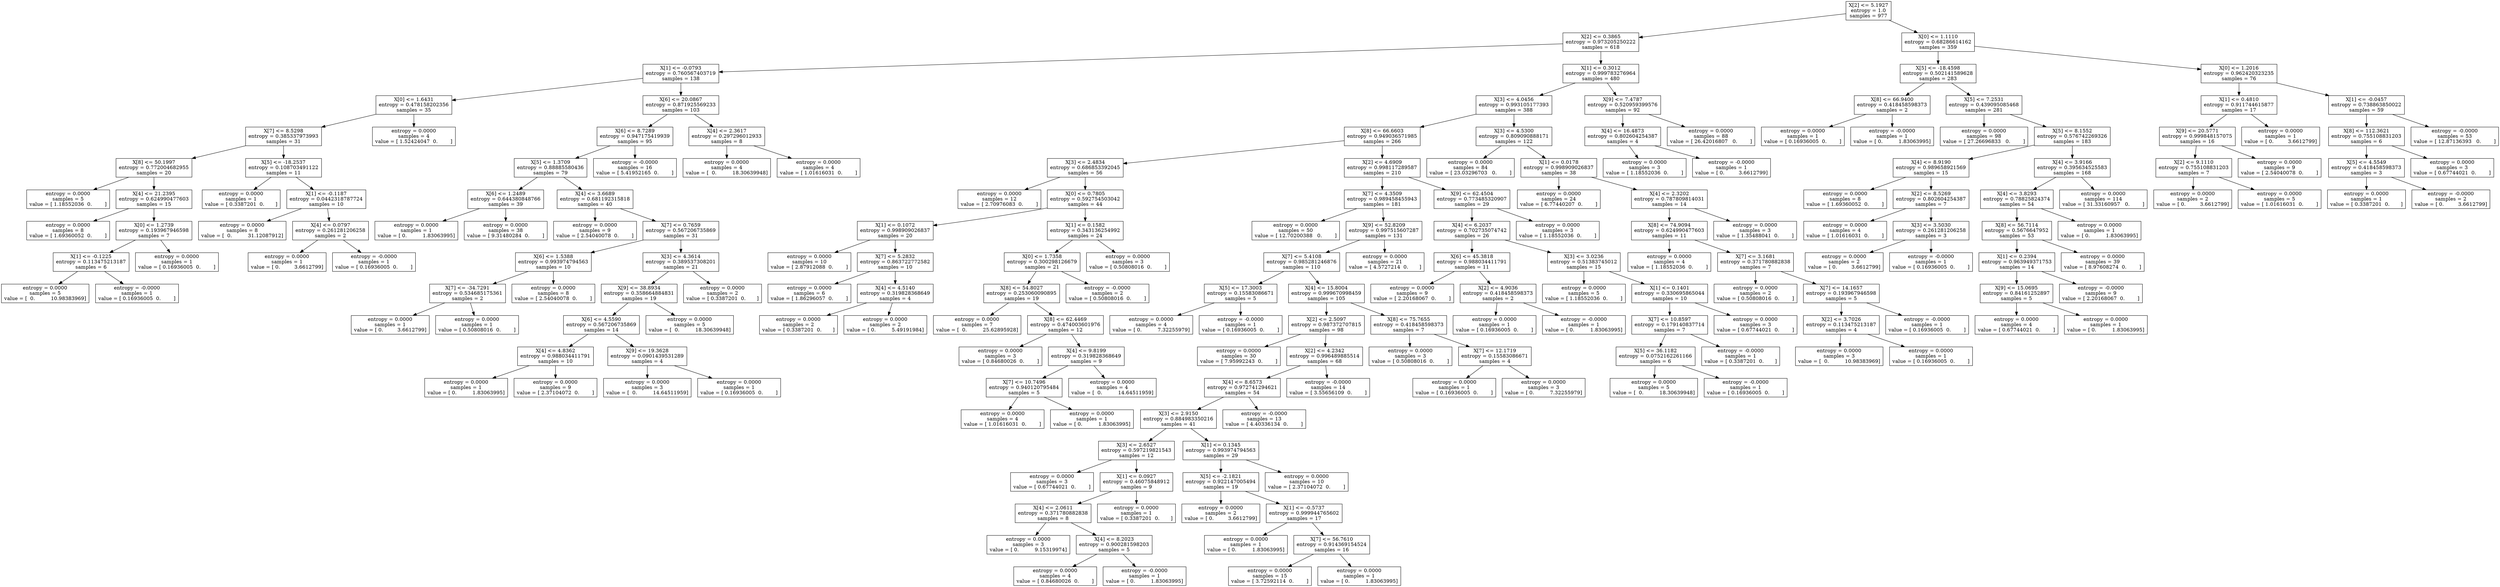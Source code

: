 digraph Tree {
0 [label="X[2] <= 5.1927\nentropy = 1.0\nsamples = 977", shape="box"] ;
1 [label="X[2] <= 0.3865\nentropy = 0.973205250222\nsamples = 618", shape="box"] ;
0 -> 1 ;
2 [label="X[1] <= -0.0793\nentropy = 0.760567403719\nsamples = 138", shape="box"] ;
1 -> 2 ;
3 [label="X[0] <= 1.6431\nentropy = 0.478158202356\nsamples = 35", shape="box"] ;
2 -> 3 ;
4 [label="X[7] <= 8.5298\nentropy = 0.385337973993\nsamples = 31", shape="box"] ;
3 -> 4 ;
5 [label="X[8] <= 50.1997\nentropy = 0.772004682955\nsamples = 20", shape="box"] ;
4 -> 5 ;
6 [label="entropy = 0.0000\nsamples = 5\nvalue = [ 1.18552036  0.        ]", shape="box"] ;
5 -> 6 ;
7 [label="X[4] <= 21.2395\nentropy = 0.624990477603\nsamples = 15", shape="box"] ;
5 -> 7 ;
8 [label="entropy = 0.0000\nsamples = 8\nvalue = [ 1.69360052  0.        ]", shape="box"] ;
7 -> 8 ;
9 [label="X[0] <= 1.2739\nentropy = 0.193967946598\nsamples = 7", shape="box"] ;
7 -> 9 ;
10 [label="X[1] <= -0.1225\nentropy = 0.113475213187\nsamples = 6", shape="box"] ;
9 -> 10 ;
11 [label="entropy = 0.0000\nsamples = 5\nvalue = [  0.          10.98383969]", shape="box"] ;
10 -> 11 ;
12 [label="entropy = -0.0000\nsamples = 1\nvalue = [ 0.16936005  0.        ]", shape="box"] ;
10 -> 12 ;
13 [label="entropy = 0.0000\nsamples = 1\nvalue = [ 0.16936005  0.        ]", shape="box"] ;
9 -> 13 ;
14 [label="X[5] <= -18.2537\nentropy = 0.108703491122\nsamples = 11", shape="box"] ;
4 -> 14 ;
15 [label="entropy = 0.0000\nsamples = 1\nvalue = [ 0.3387201  0.       ]", shape="box"] ;
14 -> 15 ;
16 [label="X[1] <= -0.1187\nentropy = 0.0442318787724\nsamples = 10", shape="box"] ;
14 -> 16 ;
17 [label="entropy = 0.0000\nsamples = 8\nvalue = [  0.          31.12087912]", shape="box"] ;
16 -> 17 ;
18 [label="X[4] <= 0.0797\nentropy = 0.261281206258\nsamples = 2", shape="box"] ;
16 -> 18 ;
19 [label="entropy = 0.0000\nsamples = 1\nvalue = [ 0.         3.6612799]", shape="box"] ;
18 -> 19 ;
20 [label="entropy = -0.0000\nsamples = 1\nvalue = [ 0.16936005  0.        ]", shape="box"] ;
18 -> 20 ;
21 [label="entropy = 0.0000\nsamples = 4\nvalue = [ 1.52424047  0.        ]", shape="box"] ;
3 -> 21 ;
22 [label="X[6] <= 20.0867\nentropy = 0.871925569233\nsamples = 103", shape="box"] ;
2 -> 22 ;
23 [label="X[6] <= 8.7289\nentropy = 0.947175419939\nsamples = 95", shape="box"] ;
22 -> 23 ;
24 [label="X[5] <= 1.3709\nentropy = 0.88885580436\nsamples = 79", shape="box"] ;
23 -> 24 ;
25 [label="X[6] <= 1.2489\nentropy = 0.644380848766\nsamples = 39", shape="box"] ;
24 -> 25 ;
26 [label="entropy = 0.0000\nsamples = 1\nvalue = [ 0.          1.83063995]", shape="box"] ;
25 -> 26 ;
27 [label="entropy = 0.0000\nsamples = 38\nvalue = [ 9.31480284  0.        ]", shape="box"] ;
25 -> 27 ;
28 [label="X[4] <= 3.6689\nentropy = 0.681192315818\nsamples = 40", shape="box"] ;
24 -> 28 ;
29 [label="entropy = 0.0000\nsamples = 9\nvalue = [ 2.54040078  0.        ]", shape="box"] ;
28 -> 29 ;
30 [label="X[7] <= 0.7659\nentropy = 0.567206735869\nsamples = 31", shape="box"] ;
28 -> 30 ;
31 [label="X[6] <= 1.5388\nentropy = 0.993974794563\nsamples = 10", shape="box"] ;
30 -> 31 ;
32 [label="X[7] <= -34.7291\nentropy = 0.534685175361\nsamples = 2", shape="box"] ;
31 -> 32 ;
33 [label="entropy = 0.0000\nsamples = 1\nvalue = [ 0.         3.6612799]", shape="box"] ;
32 -> 33 ;
34 [label="entropy = 0.0000\nsamples = 1\nvalue = [ 0.50808016  0.        ]", shape="box"] ;
32 -> 34 ;
35 [label="entropy = 0.0000\nsamples = 8\nvalue = [ 2.54040078  0.        ]", shape="box"] ;
31 -> 35 ;
36 [label="X[3] <= 4.3614\nentropy = 0.389537308201\nsamples = 21", shape="box"] ;
30 -> 36 ;
37 [label="X[9] <= 38.8934\nentropy = 0.358664884831\nsamples = 19", shape="box"] ;
36 -> 37 ;
38 [label="X[6] <= 4.5590\nentropy = 0.567206735869\nsamples = 14", shape="box"] ;
37 -> 38 ;
39 [label="X[4] <= 4.8362\nentropy = 0.988034411791\nsamples = 10", shape="box"] ;
38 -> 39 ;
40 [label="entropy = 0.0000\nsamples = 1\nvalue = [ 0.          1.83063995]", shape="box"] ;
39 -> 40 ;
41 [label="entropy = 0.0000\nsamples = 9\nvalue = [ 2.37104072  0.        ]", shape="box"] ;
39 -> 41 ;
42 [label="X[9] <= 19.3628\nentropy = 0.0901439531289\nsamples = 4", shape="box"] ;
38 -> 42 ;
43 [label="entropy = 0.0000\nsamples = 3\nvalue = [  0.          14.64511959]", shape="box"] ;
42 -> 43 ;
44 [label="entropy = 0.0000\nsamples = 1\nvalue = [ 0.16936005  0.        ]", shape="box"] ;
42 -> 44 ;
45 [label="entropy = 0.0000\nsamples = 5\nvalue = [  0.          18.30639948]", shape="box"] ;
37 -> 45 ;
46 [label="entropy = 0.0000\nsamples = 2\nvalue = [ 0.3387201  0.       ]", shape="box"] ;
36 -> 46 ;
47 [label="entropy = -0.0000\nsamples = 16\nvalue = [ 5.41952165  0.        ]", shape="box"] ;
23 -> 47 ;
48 [label="X[4] <= 2.3617\nentropy = 0.297296012933\nsamples = 8", shape="box"] ;
22 -> 48 ;
49 [label="entropy = 0.0000\nsamples = 4\nvalue = [  0.          18.30639948]", shape="box"] ;
48 -> 49 ;
50 [label="entropy = 0.0000\nsamples = 4\nvalue = [ 1.01616031  0.        ]", shape="box"] ;
48 -> 50 ;
51 [label="X[1] <= 0.3012\nentropy = 0.999783276964\nsamples = 480", shape="box"] ;
1 -> 51 ;
52 [label="X[3] <= 4.0456\nentropy = 0.993105177393\nsamples = 388", shape="box"] ;
51 -> 52 ;
53 [label="X[8] <= 66.6603\nentropy = 0.949036571985\nsamples = 266", shape="box"] ;
52 -> 53 ;
54 [label="X[3] <= 2.4834\nentropy = 0.686853392045\nsamples = 56", shape="box"] ;
53 -> 54 ;
55 [label="entropy = 0.0000\nsamples = 12\nvalue = [ 2.70976083  0.        ]", shape="box"] ;
54 -> 55 ;
56 [label="X[0] <= 0.7805\nentropy = 0.592754503042\nsamples = 44", shape="box"] ;
54 -> 56 ;
57 [label="X[1] <= 0.1072\nentropy = 0.998909026837\nsamples = 20", shape="box"] ;
56 -> 57 ;
58 [label="entropy = 0.0000\nsamples = 10\nvalue = [ 2.87912088  0.        ]", shape="box"] ;
57 -> 58 ;
59 [label="X[7] <= 5.2832\nentropy = 0.863722772582\nsamples = 10", shape="box"] ;
57 -> 59 ;
60 [label="entropy = 0.0000\nsamples = 6\nvalue = [ 1.86296057  0.        ]", shape="box"] ;
59 -> 60 ;
61 [label="X[4] <= 4.5140\nentropy = 0.319828368649\nsamples = 4", shape="box"] ;
59 -> 61 ;
62 [label="entropy = 0.0000\nsamples = 2\nvalue = [ 0.3387201  0.       ]", shape="box"] ;
61 -> 62 ;
63 [label="entropy = 0.0000\nsamples = 2\nvalue = [ 0.          5.49191984]", shape="box"] ;
61 -> 63 ;
64 [label="X[1] <= 0.1582\nentropy = 0.343136254992\nsamples = 24", shape="box"] ;
56 -> 64 ;
65 [label="X[0] <= 1.7358\nentropy = 0.300298126679\nsamples = 21", shape="box"] ;
64 -> 65 ;
66 [label="X[8] <= 54.8027\nentropy = 0.253060090895\nsamples = 19", shape="box"] ;
65 -> 66 ;
67 [label="entropy = 0.0000\nsamples = 7\nvalue = [  0.          25.62895928]", shape="box"] ;
66 -> 67 ;
68 [label="X[8] <= 62.4469\nentropy = 0.474003601976\nsamples = 12", shape="box"] ;
66 -> 68 ;
69 [label="entropy = 0.0000\nsamples = 3\nvalue = [ 0.84680026  0.        ]", shape="box"] ;
68 -> 69 ;
70 [label="X[4] <= 9.8199\nentropy = 0.319828368649\nsamples = 9", shape="box"] ;
68 -> 70 ;
71 [label="X[7] <= 10.7496\nentropy = 0.940120795484\nsamples = 5", shape="box"] ;
70 -> 71 ;
72 [label="entropy = 0.0000\nsamples = 4\nvalue = [ 1.01616031  0.        ]", shape="box"] ;
71 -> 72 ;
73 [label="entropy = 0.0000\nsamples = 1\nvalue = [ 0.          1.83063995]", shape="box"] ;
71 -> 73 ;
74 [label="entropy = 0.0000\nsamples = 4\nvalue = [  0.          14.64511959]", shape="box"] ;
70 -> 74 ;
75 [label="entropy = -0.0000\nsamples = 2\nvalue = [ 0.50808016  0.        ]", shape="box"] ;
65 -> 75 ;
76 [label="entropy = 0.0000\nsamples = 3\nvalue = [ 0.50808016  0.        ]", shape="box"] ;
64 -> 76 ;
77 [label="X[2] <= 4.6909\nentropy = 0.998117289587\nsamples = 210", shape="box"] ;
53 -> 77 ;
78 [label="X[7] <= 4.3509\nentropy = 0.989458455943\nsamples = 181", shape="box"] ;
77 -> 78 ;
79 [label="entropy = 0.0000\nsamples = 50\nvalue = [ 12.70200388   0.        ]", shape="box"] ;
78 -> 79 ;
80 [label="X[9] <= 52.8209\nentropy = 0.997515607287\nsamples = 131", shape="box"] ;
78 -> 80 ;
81 [label="X[7] <= 5.4108\nentropy = 0.985281246876\nsamples = 110", shape="box"] ;
80 -> 81 ;
82 [label="X[5] <= 17.3003\nentropy = 0.15583086671\nsamples = 5", shape="box"] ;
81 -> 82 ;
83 [label="entropy = 0.0000\nsamples = 4\nvalue = [ 0.          7.32255979]", shape="box"] ;
82 -> 83 ;
84 [label="entropy = -0.0000\nsamples = 1\nvalue = [ 0.16936005  0.        ]", shape="box"] ;
82 -> 84 ;
85 [label="X[4] <= 15.8004\nentropy = 0.999670998459\nsamples = 105", shape="box"] ;
81 -> 85 ;
86 [label="X[2] <= 2.5097\nentropy = 0.987372707815\nsamples = 98", shape="box"] ;
85 -> 86 ;
87 [label="entropy = 0.0000\nsamples = 30\nvalue = [ 7.95992243  0.        ]", shape="box"] ;
86 -> 87 ;
88 [label="X[2] <= 4.2342\nentropy = 0.996489885514\nsamples = 68", shape="box"] ;
86 -> 88 ;
89 [label="X[4] <= 8.6573\nentropy = 0.972741294621\nsamples = 54", shape="box"] ;
88 -> 89 ;
90 [label="X[3] <= 2.9150\nentropy = 0.884983350216\nsamples = 41", shape="box"] ;
89 -> 90 ;
91 [label="X[3] <= 2.6527\nentropy = 0.597219821543\nsamples = 12", shape="box"] ;
90 -> 91 ;
92 [label="entropy = 0.0000\nsamples = 3\nvalue = [ 0.67744021  0.        ]", shape="box"] ;
91 -> 92 ;
93 [label="X[1] <= 0.0927\nentropy = 0.46075848912\nsamples = 9", shape="box"] ;
91 -> 93 ;
94 [label="X[4] <= 2.0611\nentropy = 0.371780882838\nsamples = 8", shape="box"] ;
93 -> 94 ;
95 [label="entropy = 0.0000\nsamples = 3\nvalue = [ 0.          9.15319974]", shape="box"] ;
94 -> 95 ;
96 [label="X[4] <= 8.2023\nentropy = 0.900281598203\nsamples = 5", shape="box"] ;
94 -> 96 ;
97 [label="entropy = 0.0000\nsamples = 4\nvalue = [ 0.84680026  0.        ]", shape="box"] ;
96 -> 97 ;
98 [label="entropy = -0.0000\nsamples = 1\nvalue = [ 0.          1.83063995]", shape="box"] ;
96 -> 98 ;
99 [label="entropy = 0.0000\nsamples = 1\nvalue = [ 0.3387201  0.       ]", shape="box"] ;
93 -> 99 ;
100 [label="X[1] <= 0.1345\nentropy = 0.993974794563\nsamples = 29", shape="box"] ;
90 -> 100 ;
101 [label="X[5] <= -2.1821\nentropy = 0.922147005494\nsamples = 19", shape="box"] ;
100 -> 101 ;
102 [label="entropy = 0.0000\nsamples = 2\nvalue = [ 0.         3.6612799]", shape="box"] ;
101 -> 102 ;
103 [label="X[1] <= -0.5737\nentropy = 0.999944765602\nsamples = 17", shape="box"] ;
101 -> 103 ;
104 [label="entropy = 0.0000\nsamples = 1\nvalue = [ 0.          1.83063995]", shape="box"] ;
103 -> 104 ;
105 [label="X[7] <= 56.7610\nentropy = 0.914369154524\nsamples = 16", shape="box"] ;
103 -> 105 ;
106 [label="entropy = 0.0000\nsamples = 15\nvalue = [ 3.72592114  0.        ]", shape="box"] ;
105 -> 106 ;
107 [label="entropy = 0.0000\nsamples = 1\nvalue = [ 0.          1.83063995]", shape="box"] ;
105 -> 107 ;
108 [label="entropy = 0.0000\nsamples = 10\nvalue = [ 2.37104072  0.        ]", shape="box"] ;
100 -> 108 ;
109 [label="entropy = -0.0000\nsamples = 13\nvalue = [ 4.40336134  0.        ]", shape="box"] ;
89 -> 109 ;
110 [label="entropy = -0.0000\nsamples = 14\nvalue = [ 3.55656109  0.        ]", shape="box"] ;
88 -> 110 ;
111 [label="X[8] <= 75.7655\nentropy = 0.418458598373\nsamples = 7", shape="box"] ;
85 -> 111 ;
112 [label="entropy = 0.0000\nsamples = 3\nvalue = [ 0.50808016  0.        ]", shape="box"] ;
111 -> 112 ;
113 [label="X[7] <= 12.1719\nentropy = 0.15583086671\nsamples = 4", shape="box"] ;
111 -> 113 ;
114 [label="entropy = 0.0000\nsamples = 1\nvalue = [ 0.16936005  0.        ]", shape="box"] ;
113 -> 114 ;
115 [label="entropy = 0.0000\nsamples = 3\nvalue = [ 0.          7.32255979]", shape="box"] ;
113 -> 115 ;
116 [label="entropy = 0.0000\nsamples = 21\nvalue = [ 4.5727214  0.       ]", shape="box"] ;
80 -> 116 ;
117 [label="X[9] <= 62.4504\nentropy = 0.773485320907\nsamples = 29", shape="box"] ;
77 -> 117 ;
118 [label="X[4] <= 6.2037\nentropy = 0.702735074742\nsamples = 26", shape="box"] ;
117 -> 118 ;
119 [label="X[6] <= 45.3818\nentropy = 0.988034411791\nsamples = 11", shape="box"] ;
118 -> 119 ;
120 [label="entropy = 0.0000\nsamples = 9\nvalue = [ 2.20168067  0.        ]", shape="box"] ;
119 -> 120 ;
121 [label="X[2] <= 4.9036\nentropy = 0.418458598373\nsamples = 2", shape="box"] ;
119 -> 121 ;
122 [label="entropy = 0.0000\nsamples = 1\nvalue = [ 0.16936005  0.        ]", shape="box"] ;
121 -> 122 ;
123 [label="entropy = -0.0000\nsamples = 1\nvalue = [ 0.          1.83063995]", shape="box"] ;
121 -> 123 ;
124 [label="X[3] <= 3.0236\nentropy = 0.51383745012\nsamples = 15", shape="box"] ;
118 -> 124 ;
125 [label="entropy = 0.0000\nsamples = 5\nvalue = [ 1.18552036  0.        ]", shape="box"] ;
124 -> 125 ;
126 [label="X[1] <= 0.1401\nentropy = 0.330695865044\nsamples = 10", shape="box"] ;
124 -> 126 ;
127 [label="X[7] <= 10.8597\nentropy = 0.179140837714\nsamples = 7", shape="box"] ;
126 -> 127 ;
128 [label="X[5] <= 36.1182\nentropy = 0.0752162261166\nsamples = 6", shape="box"] ;
127 -> 128 ;
129 [label="entropy = 0.0000\nsamples = 5\nvalue = [  0.          18.30639948]", shape="box"] ;
128 -> 129 ;
130 [label="entropy = -0.0000\nsamples = 1\nvalue = [ 0.16936005  0.        ]", shape="box"] ;
128 -> 130 ;
131 [label="entropy = -0.0000\nsamples = 1\nvalue = [ 0.3387201  0.       ]", shape="box"] ;
127 -> 131 ;
132 [label="entropy = 0.0000\nsamples = 3\nvalue = [ 0.67744021  0.        ]", shape="box"] ;
126 -> 132 ;
133 [label="entropy = 0.0000\nsamples = 3\nvalue = [ 1.18552036  0.        ]", shape="box"] ;
117 -> 133 ;
134 [label="X[3] <= 4.5300\nentropy = 0.809090888171\nsamples = 122", shape="box"] ;
52 -> 134 ;
135 [label="entropy = 0.0000\nsamples = 84\nvalue = [ 23.03296703   0.        ]", shape="box"] ;
134 -> 135 ;
136 [label="X[1] <= 0.0178\nentropy = 0.998909026837\nsamples = 38", shape="box"] ;
134 -> 136 ;
137 [label="entropy = 0.0000\nsamples = 24\nvalue = [ 6.77440207  0.        ]", shape="box"] ;
136 -> 137 ;
138 [label="X[4] <= 2.3202\nentropy = 0.787809814031\nsamples = 14", shape="box"] ;
136 -> 138 ;
139 [label="X[8] <= 74.9094\nentropy = 0.624990477603\nsamples = 11", shape="box"] ;
138 -> 139 ;
140 [label="entropy = 0.0000\nsamples = 4\nvalue = [ 1.18552036  0.        ]", shape="box"] ;
139 -> 140 ;
141 [label="X[7] <= 3.1681\nentropy = 0.371780882838\nsamples = 7", shape="box"] ;
139 -> 141 ;
142 [label="entropy = 0.0000\nsamples = 2\nvalue = [ 0.50808016  0.        ]", shape="box"] ;
141 -> 142 ;
143 [label="X[7] <= 14.1657\nentropy = 0.193967946598\nsamples = 5", shape="box"] ;
141 -> 143 ;
144 [label="X[2] <= 3.7026\nentropy = 0.113475213187\nsamples = 4", shape="box"] ;
143 -> 144 ;
145 [label="entropy = 0.0000\nsamples = 3\nvalue = [  0.          10.98383969]", shape="box"] ;
144 -> 145 ;
146 [label="entropy = 0.0000\nsamples = 1\nvalue = [ 0.16936005  0.        ]", shape="box"] ;
144 -> 146 ;
147 [label="entropy = -0.0000\nsamples = 1\nvalue = [ 0.16936005  0.        ]", shape="box"] ;
143 -> 147 ;
148 [label="entropy = 0.0000\nsamples = 3\nvalue = [ 1.35488041  0.        ]", shape="box"] ;
138 -> 148 ;
149 [label="X[9] <= 7.4787\nentropy = 0.520959399576\nsamples = 92", shape="box"] ;
51 -> 149 ;
150 [label="X[4] <= 16.4873\nentropy = 0.802604254387\nsamples = 4", shape="box"] ;
149 -> 150 ;
151 [label="entropy = 0.0000\nsamples = 3\nvalue = [ 1.18552036  0.        ]", shape="box"] ;
150 -> 151 ;
152 [label="entropy = -0.0000\nsamples = 1\nvalue = [ 0.         3.6612799]", shape="box"] ;
150 -> 152 ;
153 [label="entropy = 0.0000\nsamples = 88\nvalue = [ 26.42016807   0.        ]", shape="box"] ;
149 -> 153 ;
154 [label="X[0] <= 1.1110\nentropy = 0.68286614162\nsamples = 359", shape="box"] ;
0 -> 154 ;
155 [label="X[5] <= -18.4598\nentropy = 0.502141589628\nsamples = 283", shape="box"] ;
154 -> 155 ;
156 [label="X[8] <= 66.9400\nentropy = 0.418458598373\nsamples = 2", shape="box"] ;
155 -> 156 ;
157 [label="entropy = 0.0000\nsamples = 1\nvalue = [ 0.16936005  0.        ]", shape="box"] ;
156 -> 157 ;
158 [label="entropy = -0.0000\nsamples = 1\nvalue = [ 0.          1.83063995]", shape="box"] ;
156 -> 158 ;
159 [label="X[5] <= 7.2531\nentropy = 0.439095085468\nsamples = 281", shape="box"] ;
155 -> 159 ;
160 [label="entropy = 0.0000\nsamples = 98\nvalue = [ 27.26696833   0.        ]", shape="box"] ;
159 -> 160 ;
161 [label="X[5] <= 8.1552\nentropy = 0.576742269326\nsamples = 183", shape="box"] ;
159 -> 161 ;
162 [label="X[4] <= 8.9190\nentropy = 0.989658921569\nsamples = 15", shape="box"] ;
161 -> 162 ;
163 [label="entropy = 0.0000\nsamples = 8\nvalue = [ 1.69360052  0.        ]", shape="box"] ;
162 -> 163 ;
164 [label="X[2] <= 8.5269\nentropy = 0.802604254387\nsamples = 7", shape="box"] ;
162 -> 164 ;
165 [label="entropy = 0.0000\nsamples = 4\nvalue = [ 1.01616031  0.        ]", shape="box"] ;
164 -> 165 ;
166 [label="X[3] <= 3.5030\nentropy = 0.261281206258\nsamples = 3", shape="box"] ;
164 -> 166 ;
167 [label="entropy = 0.0000\nsamples = 2\nvalue = [ 0.         3.6612799]", shape="box"] ;
166 -> 167 ;
168 [label="entropy = -0.0000\nsamples = 1\nvalue = [ 0.16936005  0.        ]", shape="box"] ;
166 -> 168 ;
169 [label="X[4] <= 3.9166\nentropy = 0.395634525583\nsamples = 168", shape="box"] ;
161 -> 169 ;
170 [label="X[4] <= 3.8293\nentropy = 0.78825824374\nsamples = 54", shape="box"] ;
169 -> 170 ;
171 [label="X[8] <= 56.7114\nentropy = 0.5676647952\nsamples = 53", shape="box"] ;
170 -> 171 ;
172 [label="X[1] <= 0.2394\nentropy = 0.963949371753\nsamples = 14", shape="box"] ;
171 -> 172 ;
173 [label="X[9] <= 15.0695\nentropy = 0.84161252897\nsamples = 5", shape="box"] ;
172 -> 173 ;
174 [label="entropy = 0.0000\nsamples = 4\nvalue = [ 0.67744021  0.        ]", shape="box"] ;
173 -> 174 ;
175 [label="entropy = 0.0000\nsamples = 1\nvalue = [ 0.          1.83063995]", shape="box"] ;
173 -> 175 ;
176 [label="entropy = -0.0000\nsamples = 9\nvalue = [ 2.20168067  0.        ]", shape="box"] ;
172 -> 176 ;
177 [label="entropy = 0.0000\nsamples = 39\nvalue = [ 8.97608274  0.        ]", shape="box"] ;
171 -> 177 ;
178 [label="entropy = 0.0000\nsamples = 1\nvalue = [ 0.          1.83063995]", shape="box"] ;
170 -> 178 ;
179 [label="entropy = 0.0000\nsamples = 114\nvalue = [ 31.33160957   0.        ]", shape="box"] ;
169 -> 179 ;
180 [label="X[0] <= 1.2016\nentropy = 0.962420323235\nsamples = 76", shape="box"] ;
154 -> 180 ;
181 [label="X[1] <= 0.4810\nentropy = 0.911744615877\nsamples = 17", shape="box"] ;
180 -> 181 ;
182 [label="X[9] <= 20.5771\nentropy = 0.999848157075\nsamples = 16", shape="box"] ;
181 -> 182 ;
183 [label="X[2] <= 9.1110\nentropy = 0.755108831203\nsamples = 7", shape="box"] ;
182 -> 183 ;
184 [label="entropy = 0.0000\nsamples = 2\nvalue = [ 0.         3.6612799]", shape="box"] ;
183 -> 184 ;
185 [label="entropy = 0.0000\nsamples = 5\nvalue = [ 1.01616031  0.        ]", shape="box"] ;
183 -> 185 ;
186 [label="entropy = 0.0000\nsamples = 9\nvalue = [ 2.54040078  0.        ]", shape="box"] ;
182 -> 186 ;
187 [label="entropy = 0.0000\nsamples = 1\nvalue = [ 0.         3.6612799]", shape="box"] ;
181 -> 187 ;
188 [label="X[1] <= -0.0457\nentropy = 0.738863850022\nsamples = 59", shape="box"] ;
180 -> 188 ;
189 [label="X[8] <= 112.3621\nentropy = 0.755108831203\nsamples = 6", shape="box"] ;
188 -> 189 ;
190 [label="X[5] <= 4.5549\nentropy = 0.418458598373\nsamples = 3", shape="box"] ;
189 -> 190 ;
191 [label="entropy = 0.0000\nsamples = 1\nvalue = [ 0.3387201  0.       ]", shape="box"] ;
190 -> 191 ;
192 [label="entropy = -0.0000\nsamples = 2\nvalue = [ 0.         3.6612799]", shape="box"] ;
190 -> 192 ;
193 [label="entropy = 0.0000\nsamples = 3\nvalue = [ 0.67744021  0.        ]", shape="box"] ;
189 -> 193 ;
194 [label="entropy = -0.0000\nsamples = 53\nvalue = [ 12.87136393   0.        ]", shape="box"] ;
188 -> 194 ;
}